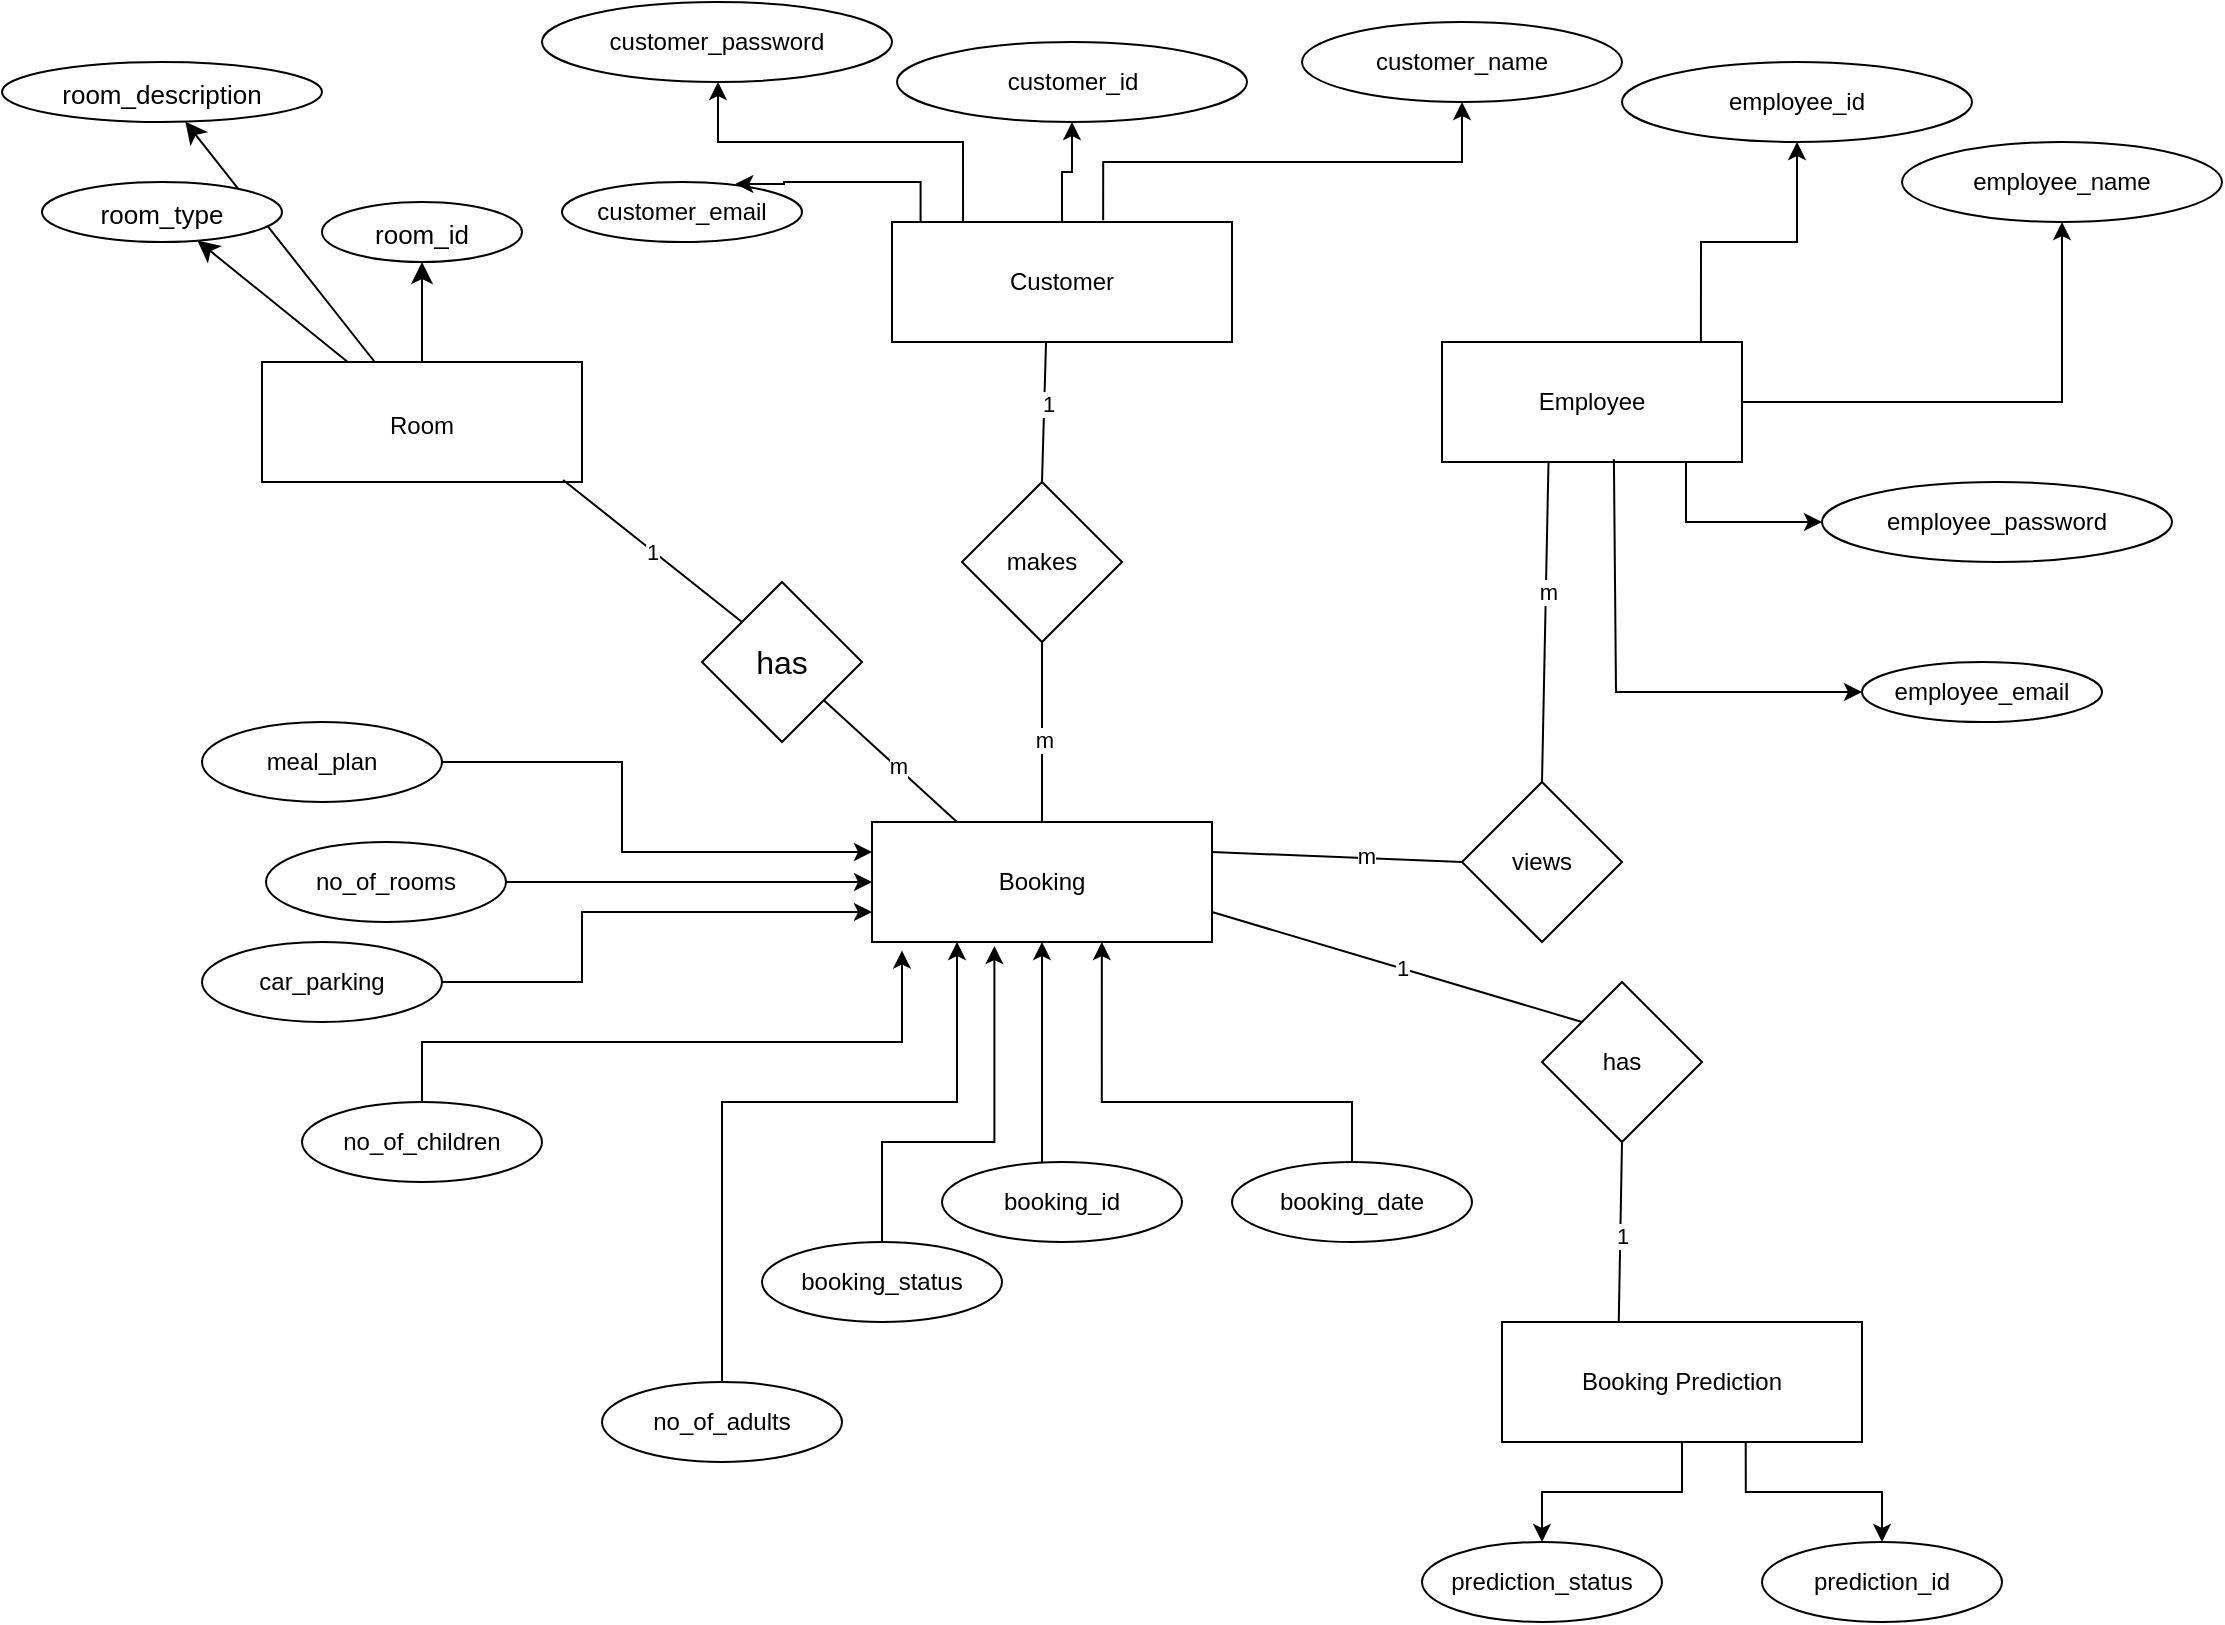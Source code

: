 <mxfile version="22.1.11" type="device">
  <diagram id="R2lEEEUBdFMjLlhIrx00" name="Page-1">
    <mxGraphModel dx="2533" dy="815" grid="1" gridSize="10" guides="1" tooltips="1" connect="1" arrows="1" fold="1" page="1" pageScale="1" pageWidth="850" pageHeight="1100" math="0" shadow="0" extFonts="Permanent Marker^https://fonts.googleapis.com/css?family=Permanent+Marker">
      <root>
        <mxCell id="0" />
        <mxCell id="1" parent="0" />
        <mxCell id="GBBWetjQJR_p87PGhizB-3" value="" style="edgeStyle=orthogonalEdgeStyle;rounded=0;orthogonalLoop=1;jettySize=auto;html=1;" parent="1" source="GBBWetjQJR_p87PGhizB-1" target="GBBWetjQJR_p87PGhizB-2" edge="1">
          <mxGeometry relative="1" as="geometry" />
        </mxCell>
        <mxCell id="GBBWetjQJR_p87PGhizB-5" value="" style="edgeStyle=orthogonalEdgeStyle;rounded=0;orthogonalLoop=1;jettySize=auto;html=1;exitX=0.621;exitY=-0.014;exitDx=0;exitDy=0;exitPerimeter=0;" parent="1" source="GBBWetjQJR_p87PGhizB-1" target="GBBWetjQJR_p87PGhizB-4" edge="1">
          <mxGeometry relative="1" as="geometry">
            <mxPoint x="450" y="90" as="sourcePoint" />
          </mxGeometry>
        </mxCell>
        <mxCell id="GBBWetjQJR_p87PGhizB-1" value="Customer" style="rounded=0;whiteSpace=wrap;html=1;" parent="1" vertex="1">
          <mxGeometry x="365" y="120" width="170" height="60" as="geometry" />
        </mxCell>
        <mxCell id="GBBWetjQJR_p87PGhizB-2" value="customer_id" style="ellipse;whiteSpace=wrap;html=1;rounded=0;" parent="1" vertex="1">
          <mxGeometry x="367.5" y="30" width="175" height="40" as="geometry" />
        </mxCell>
        <mxCell id="GBBWetjQJR_p87PGhizB-4" value="customer_name" style="ellipse;whiteSpace=wrap;html=1;rounded=0;" parent="1" vertex="1">
          <mxGeometry x="570" y="20" width="160" height="40" as="geometry" />
        </mxCell>
        <mxCell id="GBBWetjQJR_p87PGhizB-6" value="" style="edgeStyle=orthogonalEdgeStyle;rounded=0;orthogonalLoop=1;jettySize=auto;html=1;exitX=0.209;exitY=0.001;exitDx=0;exitDy=0;exitPerimeter=0;" parent="1" source="GBBWetjQJR_p87PGhizB-1" target="GBBWetjQJR_p87PGhizB-7" edge="1">
          <mxGeometry relative="1" as="geometry">
            <mxPoint x="297" y="130" as="sourcePoint" />
            <Array as="points">
              <mxPoint x="400" y="80" />
              <mxPoint x="278" y="80" />
            </Array>
          </mxGeometry>
        </mxCell>
        <mxCell id="GBBWetjQJR_p87PGhizB-7" value="customer_password" style="ellipse;whiteSpace=wrap;html=1;rounded=0;" parent="1" vertex="1">
          <mxGeometry x="190" y="10" width="175" height="40" as="geometry" />
        </mxCell>
        <mxCell id="GBBWetjQJR_p87PGhizB-8" value="customer_email" style="ellipse;whiteSpace=wrap;html=1;" parent="1" vertex="1">
          <mxGeometry x="200" y="100" width="120" height="30" as="geometry" />
        </mxCell>
        <mxCell id="GBBWetjQJR_p87PGhizB-9" style="edgeStyle=orthogonalEdgeStyle;rounded=0;orthogonalLoop=1;jettySize=auto;html=1;entryX=0.722;entryY=0.033;entryDx=0;entryDy=0;entryPerimeter=0;exitX=0.084;exitY=-0.004;exitDx=0;exitDy=0;exitPerimeter=0;" parent="1" source="GBBWetjQJR_p87PGhizB-1" target="GBBWetjQJR_p87PGhizB-8" edge="1">
          <mxGeometry relative="1" as="geometry">
            <mxPoint x="379" y="115" as="sourcePoint" />
            <Array as="points">
              <mxPoint x="379" y="100" />
              <mxPoint x="311" y="100" />
            </Array>
          </mxGeometry>
        </mxCell>
        <mxCell id="GBBWetjQJR_p87PGhizB-11" value="makes" style="rhombus;whiteSpace=wrap;html=1;" parent="1" vertex="1">
          <mxGeometry x="400" y="250" width="80" height="80" as="geometry" />
        </mxCell>
        <mxCell id="GBBWetjQJR_p87PGhizB-14" value="Booking" style="whiteSpace=wrap;html=1;" parent="1" vertex="1">
          <mxGeometry x="355" y="420" width="170" height="60" as="geometry" />
        </mxCell>
        <mxCell id="GBBWetjQJR_p87PGhizB-16" value="booking_id" style="ellipse;whiteSpace=wrap;html=1;" parent="1" vertex="1">
          <mxGeometry x="390" y="590" width="120" height="40" as="geometry" />
        </mxCell>
        <mxCell id="GBBWetjQJR_p87PGhizB-17" style="edgeStyle=orthogonalEdgeStyle;rounded=0;orthogonalLoop=1;jettySize=auto;html=1;entryX=0.5;entryY=1;entryDx=0;entryDy=0;" parent="1" source="GBBWetjQJR_p87PGhizB-16" target="GBBWetjQJR_p87PGhizB-14" edge="1">
          <mxGeometry relative="1" as="geometry">
            <Array as="points">
              <mxPoint x="440" y="560" />
              <mxPoint x="440" y="560" />
            </Array>
          </mxGeometry>
        </mxCell>
        <mxCell id="GBBWetjQJR_p87PGhizB-19" value="booking_date" style="ellipse;whiteSpace=wrap;html=1;" parent="1" vertex="1">
          <mxGeometry x="535" y="590" width="120" height="40" as="geometry" />
        </mxCell>
        <mxCell id="GBBWetjQJR_p87PGhizB-20" style="edgeStyle=orthogonalEdgeStyle;rounded=0;orthogonalLoop=1;jettySize=auto;html=1;entryX=0.676;entryY=1;entryDx=0;entryDy=0;entryPerimeter=0;" parent="1" source="GBBWetjQJR_p87PGhizB-19" target="GBBWetjQJR_p87PGhizB-14" edge="1">
          <mxGeometry relative="1" as="geometry">
            <Array as="points">
              <mxPoint x="595" y="560" />
              <mxPoint x="470" y="560" />
            </Array>
          </mxGeometry>
        </mxCell>
        <mxCell id="GBBWetjQJR_p87PGhizB-22" style="edgeStyle=orthogonalEdgeStyle;rounded=0;orthogonalLoop=1;jettySize=auto;html=1;entryX=0.25;entryY=1;entryDx=0;entryDy=0;exitX=0.5;exitY=0;exitDx=0;exitDy=0;" parent="1" source="GBBWetjQJR_p87PGhizB-21" target="GBBWetjQJR_p87PGhizB-14" edge="1">
          <mxGeometry relative="1" as="geometry">
            <Array as="points">
              <mxPoint x="280" y="560" />
              <mxPoint x="398" y="560" />
            </Array>
          </mxGeometry>
        </mxCell>
        <mxCell id="GBBWetjQJR_p87PGhizB-21" value="no_of_adults" style="ellipse;whiteSpace=wrap;html=1;" parent="1" vertex="1">
          <mxGeometry x="220" y="700" width="120" height="40" as="geometry" />
        </mxCell>
        <mxCell id="GBBWetjQJR_p87PGhizB-23" value="views" style="rhombus;whiteSpace=wrap;html=1;" parent="1" vertex="1">
          <mxGeometry x="650" y="400" width="80" height="80" as="geometry" />
        </mxCell>
        <mxCell id="GBBWetjQJR_p87PGhizB-25" value="" style="endArrow=none;html=1;rounded=0;exitX=0.5;exitY=0;exitDx=0;exitDy=0;entryX=0.453;entryY=1.006;entryDx=0;entryDy=0;entryPerimeter=0;" parent="1" source="GBBWetjQJR_p87PGhizB-11" target="GBBWetjQJR_p87PGhizB-1" edge="1">
          <mxGeometry width="50" height="50" relative="1" as="geometry">
            <mxPoint x="400" y="220" as="sourcePoint" />
            <mxPoint x="450" y="170" as="targetPoint" />
          </mxGeometry>
        </mxCell>
        <mxCell id="xSdy8DTccnhyAYpb5uQW-11" value="1" style="edgeLabel;html=1;align=center;verticalAlign=middle;resizable=0;points=[];" parent="GBBWetjQJR_p87PGhizB-25" vertex="1" connectable="0">
          <mxGeometry x="0.127" y="-2" relative="1" as="geometry">
            <mxPoint as="offset" />
          </mxGeometry>
        </mxCell>
        <mxCell id="GBBWetjQJR_p87PGhizB-26" value="" style="endArrow=none;html=1;rounded=0;exitX=0.5;exitY=0;exitDx=0;exitDy=0;entryX=0.5;entryY=1;entryDx=0;entryDy=0;" parent="1" source="GBBWetjQJR_p87PGhizB-14" target="GBBWetjQJR_p87PGhizB-11" edge="1">
          <mxGeometry width="50" height="50" relative="1" as="geometry">
            <mxPoint x="400" y="390" as="sourcePoint" />
            <mxPoint x="450" y="340" as="targetPoint" />
          </mxGeometry>
        </mxCell>
        <mxCell id="xSdy8DTccnhyAYpb5uQW-12" value="m" style="edgeLabel;html=1;align=center;verticalAlign=middle;resizable=0;points=[];" parent="GBBWetjQJR_p87PGhizB-26" vertex="1" connectable="0">
          <mxGeometry x="-0.084" y="-1" relative="1" as="geometry">
            <mxPoint as="offset" />
          </mxGeometry>
        </mxCell>
        <mxCell id="GBBWetjQJR_p87PGhizB-27" value="" style="endArrow=none;html=1;rounded=0;entryX=0;entryY=0.5;entryDx=0;entryDy=0;exitX=1;exitY=0.25;exitDx=0;exitDy=0;" parent="1" source="GBBWetjQJR_p87PGhizB-14" target="GBBWetjQJR_p87PGhizB-23" edge="1">
          <mxGeometry width="50" height="50" relative="1" as="geometry">
            <mxPoint x="540" y="460" as="sourcePoint" />
            <mxPoint x="590" y="410" as="targetPoint" />
          </mxGeometry>
        </mxCell>
        <mxCell id="xSdy8DTccnhyAYpb5uQW-14" value="m" style="edgeLabel;html=1;align=center;verticalAlign=middle;resizable=0;points=[];" parent="GBBWetjQJR_p87PGhizB-27" vertex="1" connectable="0">
          <mxGeometry x="0.226" y="1" relative="1" as="geometry">
            <mxPoint as="offset" />
          </mxGeometry>
        </mxCell>
        <mxCell id="GBBWetjQJR_p87PGhizB-28" value="Employee" style="rounded=0;whiteSpace=wrap;html=1;" parent="1" vertex="1">
          <mxGeometry x="640" y="180" width="150" height="60" as="geometry" />
        </mxCell>
        <mxCell id="GBBWetjQJR_p87PGhizB-29" value="" style="endArrow=none;html=1;rounded=0;entryX=0.355;entryY=0.999;entryDx=0;entryDy=0;entryPerimeter=0;exitX=0.5;exitY=0;exitDx=0;exitDy=0;" parent="1" source="GBBWetjQJR_p87PGhizB-23" target="GBBWetjQJR_p87PGhizB-28" edge="1">
          <mxGeometry width="50" height="50" relative="1" as="geometry">
            <mxPoint x="680" y="290" as="sourcePoint" />
            <mxPoint x="730" y="240" as="targetPoint" />
          </mxGeometry>
        </mxCell>
        <mxCell id="xSdy8DTccnhyAYpb5uQW-13" value="m" style="edgeLabel;html=1;align=center;verticalAlign=middle;resizable=0;points=[];" parent="GBBWetjQJR_p87PGhizB-29" vertex="1" connectable="0">
          <mxGeometry x="0.191" y="-1" relative="1" as="geometry">
            <mxPoint as="offset" />
          </mxGeometry>
        </mxCell>
        <mxCell id="GBBWetjQJR_p87PGhizB-32" value="" style="edgeStyle=orthogonalEdgeStyle;rounded=0;orthogonalLoop=1;jettySize=auto;html=1;exitX=0.863;exitY=0.009;exitDx=0;exitDy=0;exitPerimeter=0;" parent="1" source="GBBWetjQJR_p87PGhizB-28" target="GBBWetjQJR_p87PGhizB-34" edge="1">
          <mxGeometry relative="1" as="geometry">
            <mxPoint x="750" y="180" as="sourcePoint" />
          </mxGeometry>
        </mxCell>
        <mxCell id="GBBWetjQJR_p87PGhizB-33" value="" style="edgeStyle=orthogonalEdgeStyle;rounded=0;orthogonalLoop=1;jettySize=auto;html=1;exitX=1;exitY=0.5;exitDx=0;exitDy=0;" parent="1" source="GBBWetjQJR_p87PGhizB-28" target="GBBWetjQJR_p87PGhizB-35" edge="1">
          <mxGeometry relative="1" as="geometry">
            <mxPoint x="771" y="179" as="sourcePoint" />
          </mxGeometry>
        </mxCell>
        <mxCell id="GBBWetjQJR_p87PGhizB-34" value="employee_id" style="ellipse;whiteSpace=wrap;html=1;rounded=0;" parent="1" vertex="1">
          <mxGeometry x="730" y="40" width="175" height="40" as="geometry" />
        </mxCell>
        <mxCell id="GBBWetjQJR_p87PGhizB-35" value="employee_name" style="ellipse;whiteSpace=wrap;html=1;rounded=0;" parent="1" vertex="1">
          <mxGeometry x="870" y="80" width="160" height="40" as="geometry" />
        </mxCell>
        <mxCell id="GBBWetjQJR_p87PGhizB-36" value="" style="edgeStyle=orthogonalEdgeStyle;rounded=0;orthogonalLoop=1;jettySize=auto;html=1;" parent="1" target="GBBWetjQJR_p87PGhizB-37" edge="1">
          <mxGeometry relative="1" as="geometry">
            <mxPoint x="762" y="240" as="sourcePoint" />
            <Array as="points">
              <mxPoint x="762" y="270" />
            </Array>
          </mxGeometry>
        </mxCell>
        <mxCell id="GBBWetjQJR_p87PGhizB-37" value="employee_password" style="ellipse;whiteSpace=wrap;html=1;rounded=0;" parent="1" vertex="1">
          <mxGeometry x="830" y="250" width="175" height="40" as="geometry" />
        </mxCell>
        <mxCell id="GBBWetjQJR_p87PGhizB-38" value="employee_email" style="ellipse;whiteSpace=wrap;html=1;" parent="1" vertex="1">
          <mxGeometry x="850" y="340" width="120" height="30" as="geometry" />
        </mxCell>
        <mxCell id="GBBWetjQJR_p87PGhizB-41" value="" style="endArrow=classic;html=1;rounded=0;entryX=0;entryY=0.5;entryDx=0;entryDy=0;exitX=0.573;exitY=0.977;exitDx=0;exitDy=0;exitPerimeter=0;" parent="1" source="GBBWetjQJR_p87PGhizB-28" target="GBBWetjQJR_p87PGhizB-38" edge="1">
          <mxGeometry width="50" height="50" relative="1" as="geometry">
            <mxPoint x="780" y="380" as="sourcePoint" />
            <mxPoint x="830" y="330" as="targetPoint" />
            <Array as="points">
              <mxPoint x="727" y="355" />
            </Array>
          </mxGeometry>
        </mxCell>
        <mxCell id="GBBWetjQJR_p87PGhizB-47" value="" style="endArrow=none;html=1;rounded=0;exitX=1;exitY=0.75;exitDx=0;exitDy=0;entryX=0;entryY=0;entryDx=0;entryDy=0;" parent="1" source="GBBWetjQJR_p87PGhizB-14" target="GBBWetjQJR_p87PGhizB-48" edge="1">
          <mxGeometry width="50" height="50" relative="1" as="geometry">
            <mxPoint x="570" y="540" as="sourcePoint" />
            <mxPoint x="710" y="530" as="targetPoint" />
          </mxGeometry>
        </mxCell>
        <mxCell id="xSdy8DTccnhyAYpb5uQW-15" value="1" style="edgeLabel;html=1;align=center;verticalAlign=middle;resizable=0;points=[];" parent="GBBWetjQJR_p87PGhizB-47" vertex="1" connectable="0">
          <mxGeometry x="0.026" y="1" relative="1" as="geometry">
            <mxPoint as="offset" />
          </mxGeometry>
        </mxCell>
        <mxCell id="GBBWetjQJR_p87PGhizB-48" value="has" style="rhombus;whiteSpace=wrap;html=1;" parent="1" vertex="1">
          <mxGeometry x="690" y="500" width="80" height="80" as="geometry" />
        </mxCell>
        <mxCell id="GBBWetjQJR_p87PGhizB-49" value="" style="endArrow=none;html=1;rounded=0;entryX=0.5;entryY=1;entryDx=0;entryDy=0;exitX=0.324;exitY=0.05;exitDx=0;exitDy=0;exitPerimeter=0;" parent="1" source="GBBWetjQJR_p87PGhizB-50" target="GBBWetjQJR_p87PGhizB-48" edge="1">
          <mxGeometry width="50" height="50" relative="1" as="geometry">
            <mxPoint x="730" y="670" as="sourcePoint" />
            <mxPoint x="760" y="630" as="targetPoint" />
          </mxGeometry>
        </mxCell>
        <mxCell id="xSdy8DTccnhyAYpb5uQW-16" value="1" style="edgeLabel;html=1;align=center;verticalAlign=middle;resizable=0;points=[];" parent="GBBWetjQJR_p87PGhizB-49" vertex="1" connectable="0">
          <mxGeometry x="0.004" y="-1" relative="1" as="geometry">
            <mxPoint as="offset" />
          </mxGeometry>
        </mxCell>
        <mxCell id="GBBWetjQJR_p87PGhizB-54" style="edgeStyle=orthogonalEdgeStyle;rounded=0;orthogonalLoop=1;jettySize=auto;html=1;entryX=0.5;entryY=0;entryDx=0;entryDy=0;" parent="1" source="GBBWetjQJR_p87PGhizB-50" target="GBBWetjQJR_p87PGhizB-55" edge="1">
          <mxGeometry relative="1" as="geometry">
            <mxPoint x="690.0" y="780" as="targetPoint" />
          </mxGeometry>
        </mxCell>
        <mxCell id="GBBWetjQJR_p87PGhizB-57" style="edgeStyle=orthogonalEdgeStyle;rounded=0;orthogonalLoop=1;jettySize=auto;html=1;exitX=0.677;exitY=0.997;exitDx=0;exitDy=0;exitPerimeter=0;" parent="1" source="GBBWetjQJR_p87PGhizB-50" target="GBBWetjQJR_p87PGhizB-56" edge="1">
          <mxGeometry relative="1" as="geometry" />
        </mxCell>
        <mxCell id="GBBWetjQJR_p87PGhizB-50" value="Booking Prediction" style="rounded=0;whiteSpace=wrap;html=1;" parent="1" vertex="1">
          <mxGeometry x="670" y="670" width="180" height="60" as="geometry" />
        </mxCell>
        <mxCell id="GBBWetjQJR_p87PGhizB-55" value="prediction_status" style="ellipse;whiteSpace=wrap;html=1;" parent="1" vertex="1">
          <mxGeometry x="630" y="780" width="120" height="40" as="geometry" />
        </mxCell>
        <mxCell id="GBBWetjQJR_p87PGhizB-56" value="prediction_id" style="ellipse;whiteSpace=wrap;html=1;" parent="1" vertex="1">
          <mxGeometry x="800" y="780" width="120" height="40" as="geometry" />
        </mxCell>
        <mxCell id="xSdy8DTccnhyAYpb5uQW-1" style="edgeStyle=orthogonalEdgeStyle;rounded=0;orthogonalLoop=1;jettySize=auto;html=1;entryX=0;entryY=0.75;entryDx=0;entryDy=0;exitX=1;exitY=0.5;exitDx=0;exitDy=0;" parent="1" source="xSdy8DTccnhyAYpb5uQW-2" target="GBBWetjQJR_p87PGhizB-14" edge="1">
          <mxGeometry relative="1" as="geometry">
            <Array as="points">
              <mxPoint x="210" y="500" />
              <mxPoint x="210" y="465" />
            </Array>
            <mxPoint x="418" y="510" as="targetPoint" />
          </mxGeometry>
        </mxCell>
        <mxCell id="xSdy8DTccnhyAYpb5uQW-2" value="car_parking" style="ellipse;whiteSpace=wrap;html=1;" parent="1" vertex="1">
          <mxGeometry x="20" y="480" width="120" height="40" as="geometry" />
        </mxCell>
        <mxCell id="xSdy8DTccnhyAYpb5uQW-3" style="edgeStyle=orthogonalEdgeStyle;rounded=0;orthogonalLoop=1;jettySize=auto;html=1;exitX=0.5;exitY=0;exitDx=0;exitDy=0;entryX=0.094;entryY=1.071;entryDx=0;entryDy=0;entryPerimeter=0;" parent="1" source="xSdy8DTccnhyAYpb5uQW-4" target="GBBWetjQJR_p87PGhizB-14" edge="1">
          <mxGeometry relative="1" as="geometry">
            <Array as="points">
              <mxPoint x="130" y="530" />
              <mxPoint x="370" y="530" />
              <mxPoint x="370" y="484" />
            </Array>
            <mxPoint x="370" y="520" as="targetPoint" />
          </mxGeometry>
        </mxCell>
        <mxCell id="xSdy8DTccnhyAYpb5uQW-4" value="no_of_children" style="ellipse;whiteSpace=wrap;html=1;" parent="1" vertex="1">
          <mxGeometry x="70" y="560" width="120" height="40" as="geometry" />
        </mxCell>
        <mxCell id="xSdy8DTccnhyAYpb5uQW-5" style="edgeStyle=orthogonalEdgeStyle;rounded=0;orthogonalLoop=1;jettySize=auto;html=1;entryX=0;entryY=0.5;entryDx=0;entryDy=0;exitX=1;exitY=0.5;exitDx=0;exitDy=0;" parent="1" source="xSdy8DTccnhyAYpb5uQW-6" target="GBBWetjQJR_p87PGhizB-14" edge="1">
          <mxGeometry relative="1" as="geometry">
            <Array as="points">
              <mxPoint x="340" y="450" />
              <mxPoint x="340" y="450" />
            </Array>
            <mxPoint x="190" y="340" as="targetPoint" />
          </mxGeometry>
        </mxCell>
        <mxCell id="xSdy8DTccnhyAYpb5uQW-6" value="no_of_rooms" style="ellipse;whiteSpace=wrap;html=1;" parent="1" vertex="1">
          <mxGeometry x="52" y="430" width="120" height="40" as="geometry" />
        </mxCell>
        <mxCell id="xSdy8DTccnhyAYpb5uQW-7" style="edgeStyle=orthogonalEdgeStyle;rounded=0;orthogonalLoop=1;jettySize=auto;html=1;entryX=0.36;entryY=1.034;entryDx=0;entryDy=0;exitX=0.5;exitY=0;exitDx=0;exitDy=0;entryPerimeter=0;" parent="1" source="xSdy8DTccnhyAYpb5uQW-8" target="GBBWetjQJR_p87PGhizB-14" edge="1">
          <mxGeometry relative="1" as="geometry">
            <Array as="points">
              <mxPoint x="360" y="580" />
              <mxPoint x="416" y="580" />
            </Array>
            <mxPoint x="438" y="520" as="targetPoint" />
          </mxGeometry>
        </mxCell>
        <mxCell id="xSdy8DTccnhyAYpb5uQW-8" value="booking_status" style="ellipse;whiteSpace=wrap;html=1;" parent="1" vertex="1">
          <mxGeometry x="300" y="630" width="120" height="40" as="geometry" />
        </mxCell>
        <mxCell id="xSdy8DTccnhyAYpb5uQW-9" style="edgeStyle=orthogonalEdgeStyle;rounded=0;orthogonalLoop=1;jettySize=auto;html=1;exitX=1;exitY=0.5;exitDx=0;exitDy=0;entryX=0;entryY=0.25;entryDx=0;entryDy=0;" parent="1" source="xSdy8DTccnhyAYpb5uQW-10" target="GBBWetjQJR_p87PGhizB-14" edge="1">
          <mxGeometry relative="1" as="geometry">
            <Array as="points">
              <mxPoint x="230" y="390" />
              <mxPoint x="230" y="435" />
            </Array>
            <mxPoint x="300" y="410" as="targetPoint" />
          </mxGeometry>
        </mxCell>
        <mxCell id="xSdy8DTccnhyAYpb5uQW-10" value="meal_plan" style="ellipse;whiteSpace=wrap;html=1;" parent="1" vertex="1">
          <mxGeometry x="20" y="370" width="120" height="40" as="geometry" />
        </mxCell>
        <mxCell id="N9eeFeW4D6WPOHKHVzPa-3" value="" style="edgeStyle=none;curved=1;rounded=0;orthogonalLoop=1;jettySize=auto;html=1;fontSize=12;startSize=8;endSize=8;" edge="1" parent="1" source="N9eeFeW4D6WPOHKHVzPa-1" target="N9eeFeW4D6WPOHKHVzPa-2">
          <mxGeometry relative="1" as="geometry" />
        </mxCell>
        <mxCell id="N9eeFeW4D6WPOHKHVzPa-5" value="" style="edgeStyle=none;curved=1;rounded=0;orthogonalLoop=1;jettySize=auto;html=1;fontSize=12;startSize=8;endSize=8;" edge="1" parent="1" source="N9eeFeW4D6WPOHKHVzPa-1" target="N9eeFeW4D6WPOHKHVzPa-4">
          <mxGeometry relative="1" as="geometry" />
        </mxCell>
        <mxCell id="N9eeFeW4D6WPOHKHVzPa-7" value="" style="edgeStyle=none;curved=1;rounded=0;orthogonalLoop=1;jettySize=auto;html=1;fontSize=12;startSize=8;endSize=8;" edge="1" parent="1" source="N9eeFeW4D6WPOHKHVzPa-1" target="N9eeFeW4D6WPOHKHVzPa-6">
          <mxGeometry relative="1" as="geometry" />
        </mxCell>
        <mxCell id="N9eeFeW4D6WPOHKHVzPa-1" value="&lt;font style=&quot;font-size: 12px;&quot;&gt;Room&lt;/font&gt;" style="rounded=0;whiteSpace=wrap;html=1;fontSize=16;" vertex="1" parent="1">
          <mxGeometry x="50" y="190" width="160" height="60" as="geometry" />
        </mxCell>
        <mxCell id="N9eeFeW4D6WPOHKHVzPa-2" value="&lt;font style=&quot;font-size: 13px;&quot;&gt;room_id&lt;/font&gt;" style="ellipse;whiteSpace=wrap;html=1;fontSize=16;rounded=0;" vertex="1" parent="1">
          <mxGeometry x="80" y="110" width="100" height="30" as="geometry" />
        </mxCell>
        <mxCell id="N9eeFeW4D6WPOHKHVzPa-4" value="&lt;font style=&quot;font-size: 13px;&quot;&gt;room_type&lt;/font&gt;" style="ellipse;whiteSpace=wrap;html=1;fontSize=16;rounded=0;" vertex="1" parent="1">
          <mxGeometry x="-60" y="100" width="120" height="30" as="geometry" />
        </mxCell>
        <mxCell id="N9eeFeW4D6WPOHKHVzPa-6" value="&lt;font style=&quot;font-size: 13px;&quot;&gt;room_description&lt;/font&gt;" style="ellipse;whiteSpace=wrap;html=1;fontSize=16;rounded=0;" vertex="1" parent="1">
          <mxGeometry x="-80" y="40" width="160" height="30" as="geometry" />
        </mxCell>
        <mxCell id="N9eeFeW4D6WPOHKHVzPa-11" value="has" style="rhombus;whiteSpace=wrap;html=1;fontSize=16;rounded=0;" vertex="1" parent="1">
          <mxGeometry x="270" y="300" width="80" height="80" as="geometry" />
        </mxCell>
        <mxCell id="N9eeFeW4D6WPOHKHVzPa-18" value="1" style="endArrow=none;html=1;rounded=0;exitX=0;exitY=0;exitDx=0;exitDy=0;entryX=0.941;entryY=0.983;entryDx=0;entryDy=0;entryPerimeter=0;" edge="1" parent="1" source="N9eeFeW4D6WPOHKHVzPa-11" target="N9eeFeW4D6WPOHKHVzPa-1">
          <mxGeometry width="50" height="50" relative="1" as="geometry">
            <mxPoint x="240" y="350" as="sourcePoint" />
            <mxPoint x="240" y="260" as="targetPoint" />
          </mxGeometry>
        </mxCell>
        <mxCell id="N9eeFeW4D6WPOHKHVzPa-20" value="" style="endArrow=none;html=1;rounded=0;exitX=0.25;exitY=0;exitDx=0;exitDy=0;" edge="1" parent="1" source="GBBWetjQJR_p87PGhizB-14" target="N9eeFeW4D6WPOHKHVzPa-11">
          <mxGeometry width="50" height="50" relative="1" as="geometry">
            <mxPoint x="450" y="430" as="sourcePoint" />
            <mxPoint x="450" y="340" as="targetPoint" />
          </mxGeometry>
        </mxCell>
        <mxCell id="N9eeFeW4D6WPOHKHVzPa-21" value="m" style="edgeLabel;html=1;align=center;verticalAlign=middle;resizable=0;points=[];" vertex="1" connectable="0" parent="N9eeFeW4D6WPOHKHVzPa-20">
          <mxGeometry x="-0.084" y="-1" relative="1" as="geometry">
            <mxPoint as="offset" />
          </mxGeometry>
        </mxCell>
      </root>
    </mxGraphModel>
  </diagram>
</mxfile>
